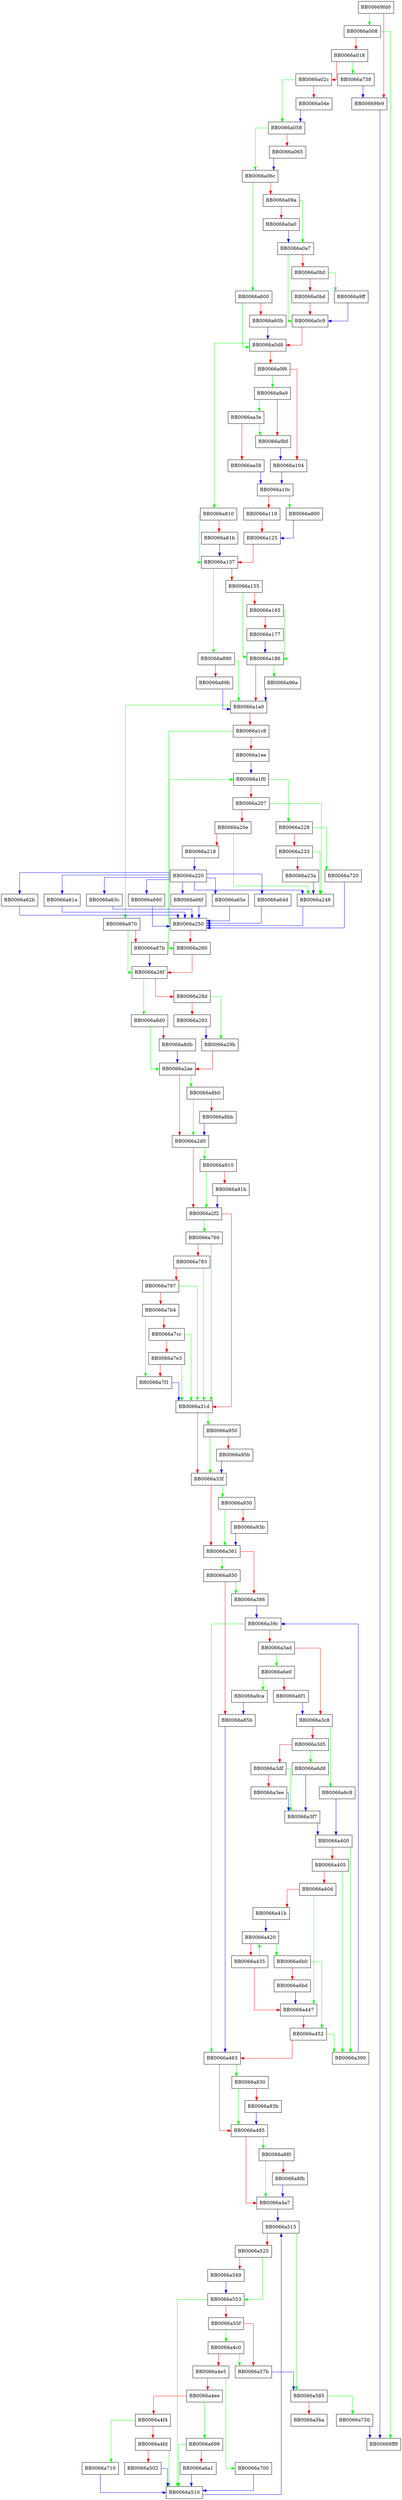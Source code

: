 digraph ossl_x509v3_cache_extensions {
  node [shape="box"];
  graph [splines=ortho];
  BB00669fd0 -> BB0066a008 [color="green"];
  BB00669fd0 -> BB00669fe9 [color="red"];
  BB00669fe9 -> BB00669ff8 [color="blue"];
  BB0066a008 -> BB00669ff8 [color="green"];
  BB0066a008 -> BB0066a018 [color="red"];
  BB0066a018 -> BB0066a738 [color="green"];
  BB0066a018 -> BB0066a02c [color="red"];
  BB0066a02c -> BB0066a058 [color="green"];
  BB0066a02c -> BB0066a04e [color="red"];
  BB0066a04e -> BB0066a058 [color="blue"];
  BB0066a058 -> BB0066a06c [color="green"];
  BB0066a058 -> BB0066a065 [color="red"];
  BB0066a065 -> BB0066a06c [color="blue"];
  BB0066a06c -> BB0066a600 [color="green"];
  BB0066a06c -> BB0066a09a [color="red"];
  BB0066a09a -> BB0066a0a7 [color="green"];
  BB0066a09a -> BB0066a0a0 [color="red"];
  BB0066a0a0 -> BB0066a0a7 [color="blue"];
  BB0066a0a7 -> BB0066a0c9 [color="green"];
  BB0066a0a7 -> BB0066a0b0 [color="red"];
  BB0066a0b0 -> BB0066a9ff [color="green"];
  BB0066a0b0 -> BB0066a0bd [color="red"];
  BB0066a0bd -> BB0066a0c9 [color="red"];
  BB0066a0c9 -> BB0066a0d8 [color="red"];
  BB0066a0d8 -> BB0066a810 [color="green"];
  BB0066a0d8 -> BB0066a0f6 [color="red"];
  BB0066a0f6 -> BB0066a9a9 [color="green"];
  BB0066a0f6 -> BB0066a104 [color="red"];
  BB0066a104 -> BB0066a10c [color="blue"];
  BB0066a10c -> BB0066a800 [color="green"];
  BB0066a10c -> BB0066a119 [color="red"];
  BB0066a119 -> BB0066a125 [color="red"];
  BB0066a125 -> BB0066a137 [color="red"];
  BB0066a137 -> BB0066a890 [color="green"];
  BB0066a137 -> BB0066a155 [color="red"];
  BB0066a155 -> BB0066a186 [color="green"];
  BB0066a155 -> BB0066a165 [color="red"];
  BB0066a165 -> BB0066a186 [color="green"];
  BB0066a165 -> BB0066a177 [color="red"];
  BB0066a177 -> BB0066a186 [color="blue"];
  BB0066a186 -> BB0066a96a [color="green"];
  BB0066a186 -> BB0066a1a0 [color="red"];
  BB0066a1a0 -> BB0066a870 [color="green"];
  BB0066a1a0 -> BB0066a1c8 [color="red"];
  BB0066a1c8 -> BB0066a260 [color="green"];
  BB0066a1c8 -> BB0066a1ee [color="red"];
  BB0066a1ee -> BB0066a1f0 [color="blue"];
  BB0066a1f0 -> BB0066a228 [color="green"];
  BB0066a1f0 -> BB0066a207 [color="red"];
  BB0066a207 -> BB0066a248 [color="green"];
  BB0066a207 -> BB0066a20e [color="red"];
  BB0066a20e -> BB0066a248 [color="green"];
  BB0066a20e -> BB0066a218 [color="red"];
  BB0066a218 -> BB0066a220 [color="blue"];
  BB0066a220 -> BB0066a680 [color="blue"];
  BB0066a220 -> BB0066a66f [color="blue"];
  BB0066a220 -> BB0066a65e [color="blue"];
  BB0066a220 -> BB0066a64d [color="blue"];
  BB0066a220 -> BB0066a62b [color="blue"];
  BB0066a220 -> BB0066a248 [color="blue"];
  BB0066a220 -> BB0066a61a [color="blue"];
  BB0066a220 -> BB0066a63c [color="blue"];
  BB0066a228 -> BB0066a720 [color="green"];
  BB0066a228 -> BB0066a233 [color="red"];
  BB0066a233 -> BB0066a248 [color="green"];
  BB0066a233 -> BB0066a23a [color="red"];
  BB0066a23a -> BB0066a248 [color="blue"];
  BB0066a248 -> BB0066a250 [color="blue"];
  BB0066a250 -> BB0066a1f0 [color="green"];
  BB0066a250 -> BB0066a260 [color="red"];
  BB0066a260 -> BB0066a26f [color="red"];
  BB0066a26f -> BB0066a8d0 [color="green"];
  BB0066a26f -> BB0066a28d [color="red"];
  BB0066a28d -> BB0066a29b [color="green"];
  BB0066a28d -> BB0066a293 [color="red"];
  BB0066a293 -> BB0066a29b [color="blue"];
  BB0066a29b -> BB0066a2ae [color="red"];
  BB0066a2ae -> BB0066a8b0 [color="green"];
  BB0066a2ae -> BB0066a2d0 [color="red"];
  BB0066a2d0 -> BB0066a910 [color="green"];
  BB0066a2d0 -> BB0066a2f2 [color="red"];
  BB0066a2f2 -> BB0066a760 [color="green"];
  BB0066a2f2 -> BB0066a31d [color="red"];
  BB0066a31d -> BB0066a950 [color="green"];
  BB0066a31d -> BB0066a33f [color="red"];
  BB0066a33f -> BB0066a930 [color="green"];
  BB0066a33f -> BB0066a361 [color="red"];
  BB0066a361 -> BB0066a850 [color="green"];
  BB0066a361 -> BB0066a386 [color="red"];
  BB0066a386 -> BB0066a39c [color="blue"];
  BB0066a390 -> BB0066a39c [color="blue"];
  BB0066a39c -> BB0066a463 [color="green"];
  BB0066a39c -> BB0066a3ad [color="red"];
  BB0066a3ad -> BB0066a6e0 [color="green"];
  BB0066a3ad -> BB0066a3c8 [color="red"];
  BB0066a3c8 -> BB0066a6c8 [color="green"];
  BB0066a3c8 -> BB0066a3d5 [color="red"];
  BB0066a3d5 -> BB0066a6d8 [color="green"];
  BB0066a3d5 -> BB0066a3df [color="red"];
  BB0066a3df -> BB0066a3f7 [color="green"];
  BB0066a3df -> BB0066a3ee [color="red"];
  BB0066a3ee -> BB0066a3f7 [color="blue"];
  BB0066a3f7 -> BB0066a400 [color="blue"];
  BB0066a400 -> BB0066a390 [color="green"];
  BB0066a400 -> BB0066a405 [color="red"];
  BB0066a405 -> BB0066a390 [color="green"];
  BB0066a405 -> BB0066a40d [color="red"];
  BB0066a40d -> BB0066a447 [color="green"];
  BB0066a40d -> BB0066a41b [color="red"];
  BB0066a41b -> BB0066a420 [color="blue"];
  BB0066a420 -> BB0066a6b0 [color="green"];
  BB0066a420 -> BB0066a435 [color="red"];
  BB0066a435 -> BB0066a420 [color="green"];
  BB0066a435 -> BB0066a447 [color="red"];
  BB0066a447 -> BB0066a452 [color="red"];
  BB0066a452 -> BB0066a390 [color="green"];
  BB0066a452 -> BB0066a463 [color="red"];
  BB0066a463 -> BB0066a830 [color="green"];
  BB0066a463 -> BB0066a485 [color="red"];
  BB0066a485 -> BB0066a8f0 [color="green"];
  BB0066a485 -> BB0066a4a7 [color="red"];
  BB0066a4a7 -> BB0066a515 [color="blue"];
  BB0066a4c0 -> BB0066a57b [color="green"];
  BB0066a4c0 -> BB0066a4e5 [color="red"];
  BB0066a4e5 -> BB0066a700 [color="green"];
  BB0066a4e5 -> BB0066a4ee [color="red"];
  BB0066a4ee -> BB0066a698 [color="green"];
  BB0066a4ee -> BB0066a4f4 [color="red"];
  BB0066a4f4 -> BB0066a710 [color="green"];
  BB0066a4f4 -> BB0066a4fd [color="red"];
  BB0066a4fd -> BB0066a510 [color="green"];
  BB0066a4fd -> BB0066a502 [color="red"];
  BB0066a502 -> BB0066a510 [color="blue"];
  BB0066a510 -> BB0066a515 [color="blue"];
  BB0066a515 -> BB0066a585 [color="green"];
  BB0066a515 -> BB0066a525 [color="red"];
  BB0066a525 -> BB0066a553 [color="green"];
  BB0066a525 -> BB0066a549 [color="red"];
  BB0066a549 -> BB0066a553 [color="blue"];
  BB0066a553 -> BB0066a510 [color="green"];
  BB0066a553 -> BB0066a55f [color="red"];
  BB0066a55f -> BB0066a4c0 [color="green"];
  BB0066a55f -> BB0066a57b [color="red"];
  BB0066a57b -> BB0066a585 [color="blue"];
  BB0066a585 -> BB0066a750 [color="green"];
  BB0066a585 -> BB0066a5ba [color="red"];
  BB0066a600 -> BB0066a0d8 [color="green"];
  BB0066a600 -> BB0066a60b [color="red"];
  BB0066a60b -> BB0066a0d8 [color="blue"];
  BB0066a61a -> BB0066a250 [color="blue"];
  BB0066a62b -> BB0066a250 [color="blue"];
  BB0066a63c -> BB0066a250 [color="blue"];
  BB0066a64d -> BB0066a250 [color="blue"];
  BB0066a65e -> BB0066a250 [color="blue"];
  BB0066a66f -> BB0066a250 [color="blue"];
  BB0066a680 -> BB0066a250 [color="blue"];
  BB0066a698 -> BB0066a510 [color="green"];
  BB0066a698 -> BB0066a6a1 [color="red"];
  BB0066a6a1 -> BB0066a510 [color="blue"];
  BB0066a6b0 -> BB0066a452 [color="green"];
  BB0066a6b0 -> BB0066a6bd [color="red"];
  BB0066a6bd -> BB0066a447 [color="blue"];
  BB0066a6c8 -> BB0066a400 [color="blue"];
  BB0066a6d8 -> BB0066a3f7 [color="blue"];
  BB0066a6e0 -> BB0066a9ca [color="green"];
  BB0066a6e0 -> BB0066a6f1 [color="red"];
  BB0066a6f1 -> BB0066a3c8 [color="blue"];
  BB0066a700 -> BB0066a510 [color="blue"];
  BB0066a710 -> BB0066a510 [color="blue"];
  BB0066a720 -> BB0066a250 [color="blue"];
  BB0066a738 -> BB00669fe9 [color="blue"];
  BB0066a750 -> BB00669ff8 [color="blue"];
  BB0066a760 -> BB0066a31d [color="green"];
  BB0066a760 -> BB0066a783 [color="red"];
  BB0066a783 -> BB0066a31d [color="green"];
  BB0066a783 -> BB0066a797 [color="red"];
  BB0066a797 -> BB0066a31d [color="green"];
  BB0066a797 -> BB0066a7b4 [color="red"];
  BB0066a7b4 -> BB0066a7f1 [color="green"];
  BB0066a7b4 -> BB0066a7cc [color="red"];
  BB0066a7cc -> BB0066a31d [color="green"];
  BB0066a7cc -> BB0066a7e3 [color="red"];
  BB0066a7e3 -> BB0066a31d [color="green"];
  BB0066a7e3 -> BB0066a7f1 [color="red"];
  BB0066a7f1 -> BB0066a31d [color="blue"];
  BB0066a800 -> BB0066a125 [color="blue"];
  BB0066a810 -> BB0066a137 [color="green"];
  BB0066a810 -> BB0066a81b [color="red"];
  BB0066a81b -> BB0066a137 [color="blue"];
  BB0066a830 -> BB0066a485 [color="green"];
  BB0066a830 -> BB0066a83b [color="red"];
  BB0066a83b -> BB0066a485 [color="blue"];
  BB0066a850 -> BB0066a386 [color="green"];
  BB0066a850 -> BB0066a85b [color="red"];
  BB0066a85b -> BB0066a463 [color="blue"];
  BB0066a870 -> BB0066a26f [color="green"];
  BB0066a870 -> BB0066a87b [color="red"];
  BB0066a87b -> BB0066a26f [color="blue"];
  BB0066a890 -> BB0066a1a0 [color="green"];
  BB0066a890 -> BB0066a89b [color="red"];
  BB0066a89b -> BB0066a1a0 [color="blue"];
  BB0066a8b0 -> BB0066a2d0 [color="green"];
  BB0066a8b0 -> BB0066a8bb [color="red"];
  BB0066a8bb -> BB0066a2d0 [color="blue"];
  BB0066a8d0 -> BB0066a2ae [color="green"];
  BB0066a8d0 -> BB0066a8db [color="red"];
  BB0066a8db -> BB0066a2ae [color="blue"];
  BB0066a8f0 -> BB0066a4a7 [color="green"];
  BB0066a8f0 -> BB0066a8fb [color="red"];
  BB0066a8fb -> BB0066a4a7 [color="blue"];
  BB0066a910 -> BB0066a2f2 [color="green"];
  BB0066a910 -> BB0066a91b [color="red"];
  BB0066a91b -> BB0066a2f2 [color="blue"];
  BB0066a930 -> BB0066a361 [color="green"];
  BB0066a930 -> BB0066a93b [color="red"];
  BB0066a93b -> BB0066a361 [color="blue"];
  BB0066a950 -> BB0066a33f [color="green"];
  BB0066a950 -> BB0066a95b [color="red"];
  BB0066a95b -> BB0066a33f [color="blue"];
  BB0066a96a -> BB0066a1a0 [color="blue"];
  BB0066a9a9 -> BB0066aa3e [color="green"];
  BB0066a9a9 -> BB0066a9bf [color="red"];
  BB0066a9bf -> BB0066a104 [color="blue"];
  BB0066a9ca -> BB0066a85b [color="blue"];
  BB0066a9ff -> BB0066a0c9 [color="blue"];
  BB0066aa3e -> BB0066a9bf [color="green"];
  BB0066aa3e -> BB0066aa58 [color="red"];
  BB0066aa58 -> BB0066a10c [color="blue"];
}